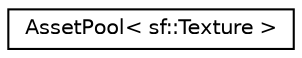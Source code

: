 digraph "Graphical Class Hierarchy"
{
 // LATEX_PDF_SIZE
  edge [fontname="Helvetica",fontsize="10",labelfontname="Helvetica",labelfontsize="10"];
  node [fontname="Helvetica",fontsize="10",shape=record];
  rankdir="LR";
  Node0 [label="AssetPool\< sf::Texture \>",height=0.2,width=0.4,color="black", fillcolor="white", style="filled",URL="$classAssetPool.html",tooltip=" "];
}
